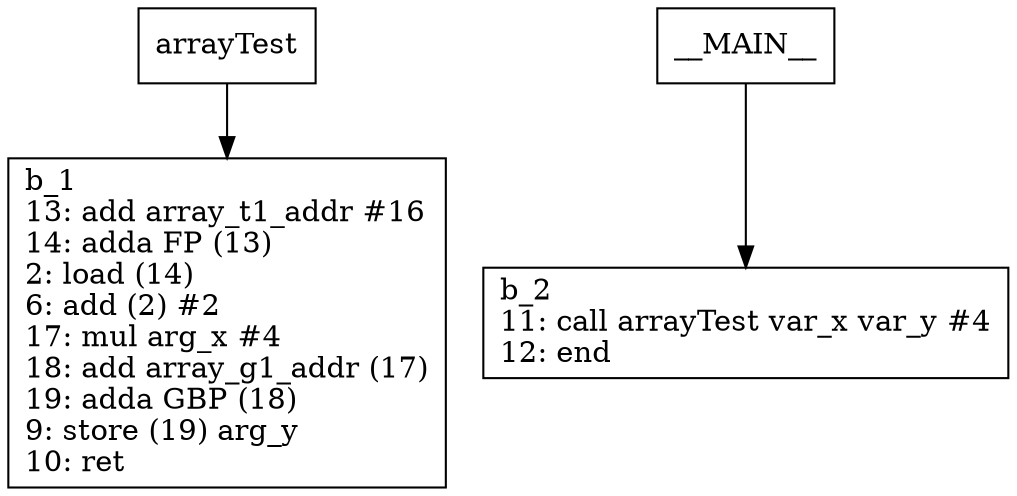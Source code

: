 digraph Computation {
node [shape=box];
arrayTest -> b_1;
b_1 [label="b_1\l13: add array_t1_addr #16\l14: adda FP (13)\l2: load (14)\l6: add (2) #2\l17: mul arg_x #4\l18: add array_g1_addr (17)\l19: adda GBP (18)\l9: store (19) arg_y\l10: ret \l"]
__MAIN__ -> b_2;
b_2 [label="b_2\l11: call arrayTest var_x var_y #4\l12: end\l"]
}
